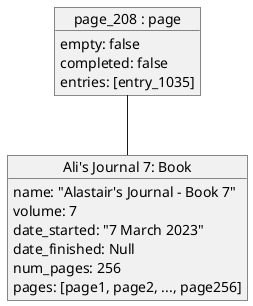@startuml two_more_objects_of_two_classes

object "Ali's Journal 7: Book" as abook
object "page_208 : page" as p208

object p208 {
    empty: false
    completed: false
    entries: [entry_1035]
}


object abook {
    name: "Alastair's Journal - Book 7"
    volume: 7
    date_started: "7 March 2023"
    date_finished: Null
    num_pages: 256
    pages: [page1, page2, ..., page256]
}

p208 -- abook

@enduml
